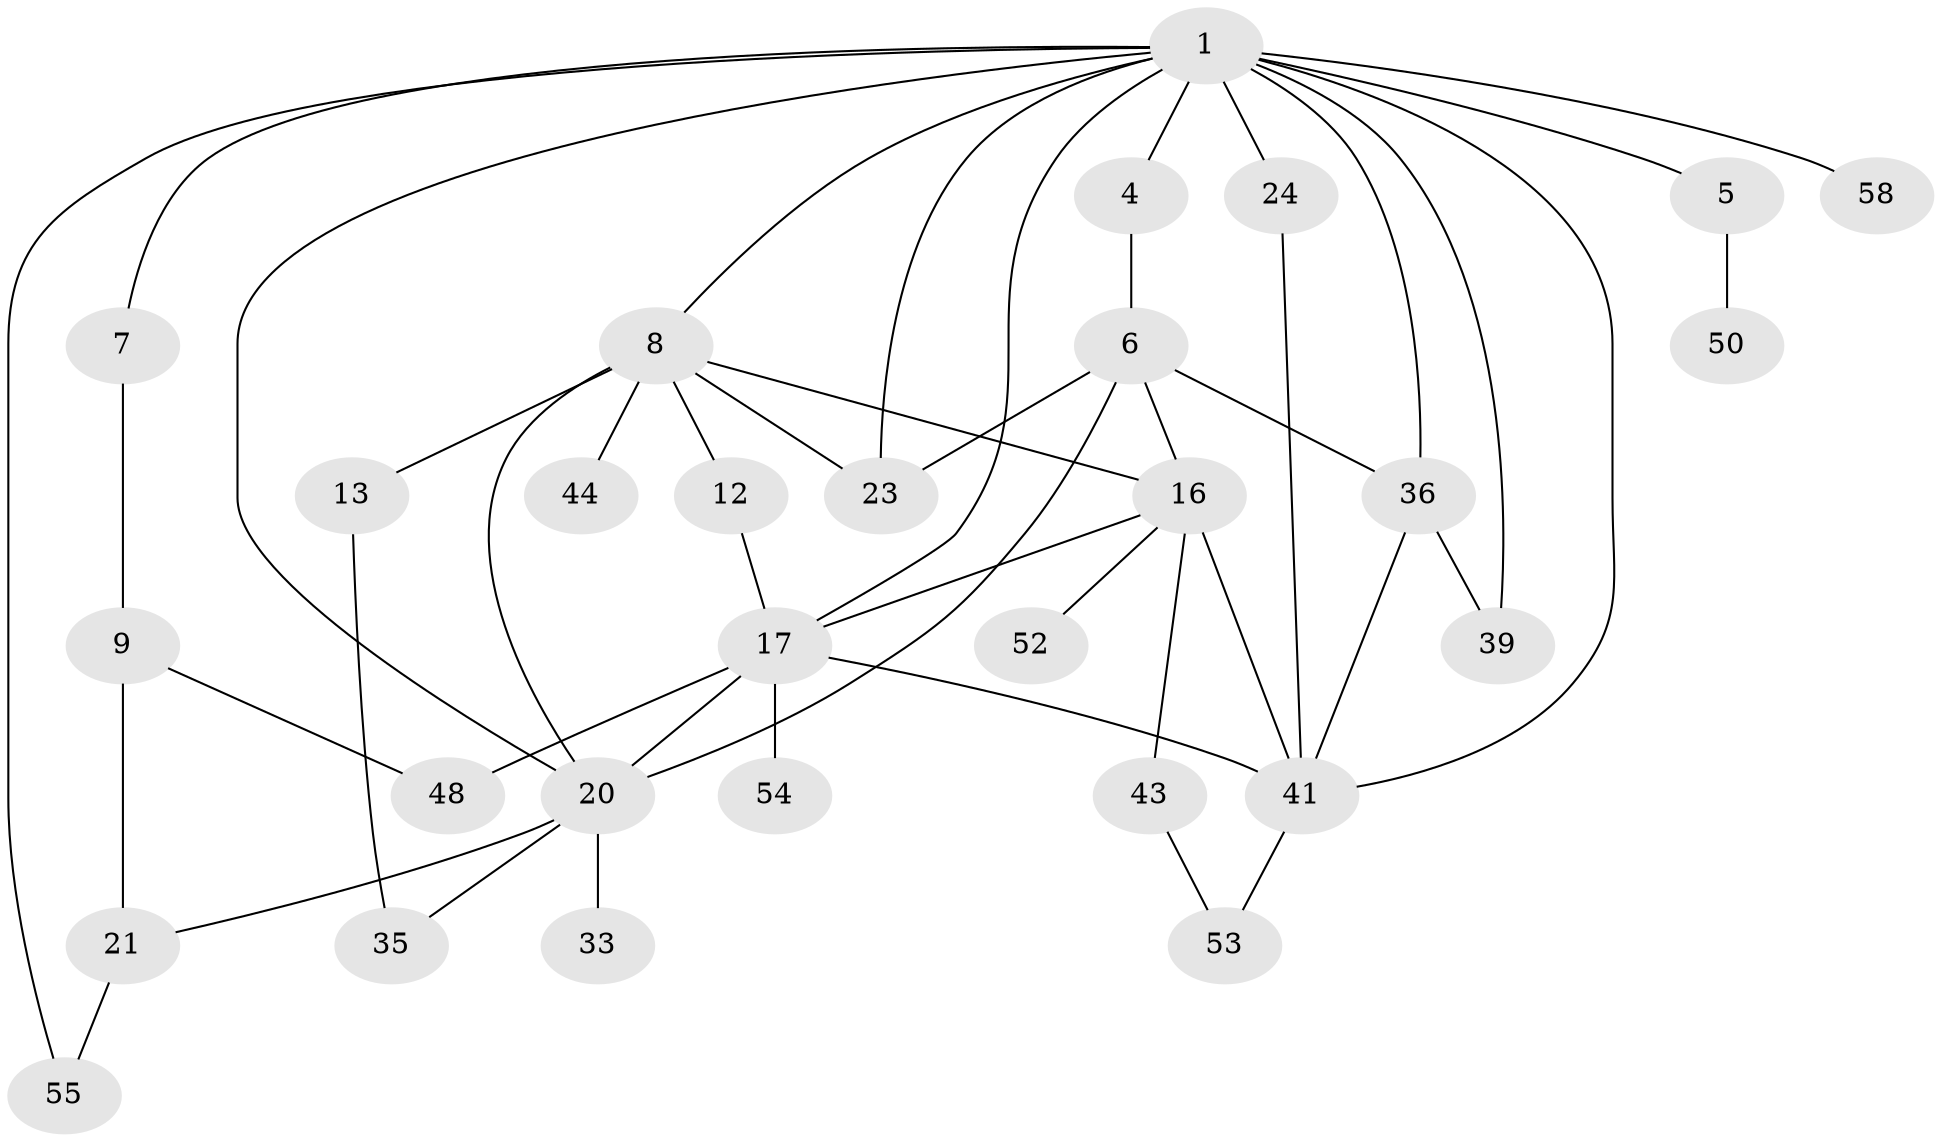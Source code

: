 // original degree distribution, {4: 0.08620689655172414, 6: 0.034482758620689655, 5: 0.08620689655172414, 2: 0.3275862068965517, 3: 0.25862068965517243, 7: 0.017241379310344827, 1: 0.1896551724137931}
// Generated by graph-tools (version 1.1) at 2025/17/03/04/25 18:17:11]
// undirected, 29 vertices, 47 edges
graph export_dot {
graph [start="1"]
  node [color=gray90,style=filled];
  1 [super="+2+3"];
  4;
  5;
  6 [super="+15"];
  7 [super="+49"];
  8 [super="+14"];
  9 [super="+10"];
  12;
  13 [super="+26"];
  16 [super="+19+42"];
  17 [super="+30+22"];
  20 [super="+28"];
  21 [super="+51"];
  23 [super="+57"];
  24;
  33;
  35;
  36 [super="+47"];
  39;
  41;
  43;
  44;
  48;
  50;
  52;
  53;
  54;
  55;
  58;
  1 -- 4;
  1 -- 7;
  1 -- 20;
  1 -- 5;
  1 -- 24 [weight=2];
  1 -- 58;
  1 -- 36;
  1 -- 39;
  1 -- 8;
  1 -- 41;
  1 -- 17;
  1 -- 55;
  1 -- 23;
  4 -- 6;
  5 -- 50;
  6 -- 16;
  6 -- 23;
  6 -- 36;
  6 -- 20;
  7 -- 9;
  8 -- 12;
  8 -- 13 [weight=2];
  8 -- 23;
  8 -- 44;
  8 -- 16;
  8 -- 20;
  9 -- 48;
  9 -- 21;
  12 -- 17;
  13 -- 35;
  16 -- 17;
  16 -- 41;
  16 -- 43;
  16 -- 52;
  17 -- 48;
  17 -- 20;
  17 -- 54;
  17 -- 41;
  20 -- 21;
  20 -- 33;
  20 -- 35;
  21 -- 55;
  24 -- 41;
  36 -- 39;
  36 -- 41;
  41 -- 53;
  43 -- 53;
}
